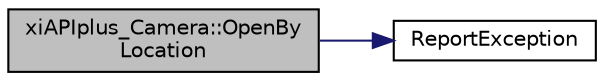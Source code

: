 digraph "xiAPIplus_Camera::OpenByLocation"
{
  edge [fontname="Helvetica",fontsize="10",labelfontname="Helvetica",labelfontsize="10"];
  node [fontname="Helvetica",fontsize="10",shape=record];
  rankdir="LR";
  Node1424 [label="xiAPIplus_Camera::OpenBy\lLocation",height=0.2,width=0.4,color="black", fillcolor="grey75", style="filled", fontcolor="black"];
  Node1424 -> Node1425 [color="midnightblue",fontsize="10",style="solid",fontname="Helvetica"];
  Node1425 [label="ReportException",height=0.2,width=0.4,color="black", fillcolor="white", style="filled",URL="$xi_api_plus_ocv_8cpp.html#ac977696328796b16af4d36af03181d98"];
}
